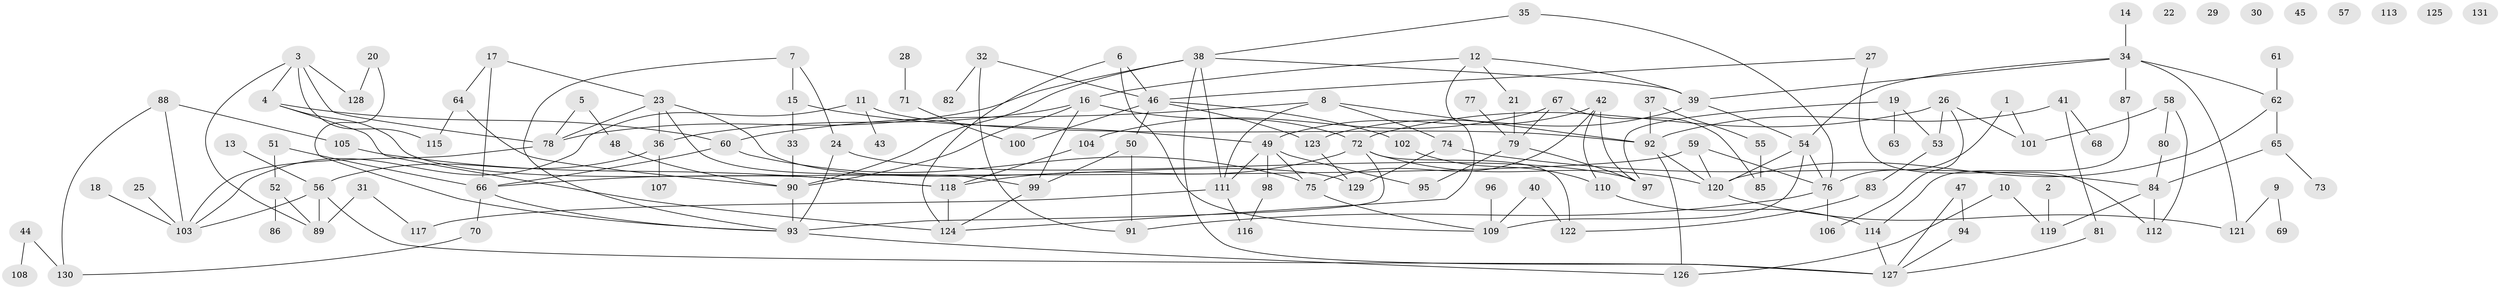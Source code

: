 // Generated by graph-tools (version 1.1) at 2025/49/03/09/25 03:49:14]
// undirected, 131 vertices, 188 edges
graph export_dot {
graph [start="1"]
  node [color=gray90,style=filled];
  1;
  2;
  3;
  4;
  5;
  6;
  7;
  8;
  9;
  10;
  11;
  12;
  13;
  14;
  15;
  16;
  17;
  18;
  19;
  20;
  21;
  22;
  23;
  24;
  25;
  26;
  27;
  28;
  29;
  30;
  31;
  32;
  33;
  34;
  35;
  36;
  37;
  38;
  39;
  40;
  41;
  42;
  43;
  44;
  45;
  46;
  47;
  48;
  49;
  50;
  51;
  52;
  53;
  54;
  55;
  56;
  57;
  58;
  59;
  60;
  61;
  62;
  63;
  64;
  65;
  66;
  67;
  68;
  69;
  70;
  71;
  72;
  73;
  74;
  75;
  76;
  77;
  78;
  79;
  80;
  81;
  82;
  83;
  84;
  85;
  86;
  87;
  88;
  89;
  90;
  91;
  92;
  93;
  94;
  95;
  96;
  97;
  98;
  99;
  100;
  101;
  102;
  103;
  104;
  105;
  106;
  107;
  108;
  109;
  110;
  111;
  112;
  113;
  114;
  115;
  116;
  117;
  118;
  119;
  120;
  121;
  122;
  123;
  124;
  125;
  126;
  127;
  128;
  129;
  130;
  131;
  1 -- 76;
  1 -- 101;
  2 -- 119;
  3 -- 4;
  3 -- 78;
  3 -- 89;
  3 -- 115;
  3 -- 128;
  4 -- 60;
  4 -- 118;
  4 -- 124;
  5 -- 48;
  5 -- 78;
  6 -- 46;
  6 -- 109;
  6 -- 124;
  7 -- 15;
  7 -- 24;
  7 -- 93;
  8 -- 60;
  8 -- 74;
  8 -- 92;
  8 -- 111;
  9 -- 69;
  9 -- 121;
  10 -- 119;
  10 -- 126;
  11 -- 43;
  11 -- 92;
  11 -- 103;
  12 -- 16;
  12 -- 21;
  12 -- 39;
  12 -- 124;
  13 -- 56;
  14 -- 34;
  15 -- 33;
  15 -- 49;
  16 -- 36;
  16 -- 72;
  16 -- 90;
  16 -- 99;
  17 -- 23;
  17 -- 64;
  17 -- 66;
  18 -- 103;
  19 -- 53;
  19 -- 63;
  19 -- 97;
  20 -- 93;
  20 -- 128;
  21 -- 79;
  23 -- 36;
  23 -- 78;
  23 -- 99;
  23 -- 129;
  24 -- 93;
  24 -- 97;
  25 -- 103;
  26 -- 53;
  26 -- 72;
  26 -- 101;
  26 -- 106;
  27 -- 46;
  27 -- 112;
  28 -- 71;
  31 -- 89;
  31 -- 117;
  32 -- 46;
  32 -- 82;
  32 -- 91;
  33 -- 90;
  34 -- 39;
  34 -- 54;
  34 -- 62;
  34 -- 87;
  34 -- 121;
  35 -- 38;
  35 -- 76;
  36 -- 56;
  36 -- 107;
  37 -- 55;
  37 -- 92;
  38 -- 39;
  38 -- 78;
  38 -- 90;
  38 -- 111;
  38 -- 127;
  39 -- 54;
  39 -- 123;
  40 -- 109;
  40 -- 122;
  41 -- 68;
  41 -- 81;
  41 -- 92;
  42 -- 49;
  42 -- 75;
  42 -- 97;
  42 -- 110;
  44 -- 108;
  44 -- 130;
  46 -- 50;
  46 -- 100;
  46 -- 102;
  46 -- 123;
  47 -- 94;
  47 -- 127;
  48 -- 90;
  49 -- 75;
  49 -- 95;
  49 -- 98;
  49 -- 111;
  50 -- 91;
  50 -- 99;
  51 -- 52;
  51 -- 66;
  52 -- 86;
  52 -- 89;
  53 -- 83;
  54 -- 76;
  54 -- 109;
  54 -- 120;
  55 -- 85;
  56 -- 89;
  56 -- 103;
  56 -- 127;
  58 -- 80;
  58 -- 101;
  58 -- 112;
  59 -- 66;
  59 -- 76;
  59 -- 120;
  60 -- 66;
  60 -- 75;
  61 -- 62;
  62 -- 65;
  62 -- 120;
  64 -- 90;
  64 -- 115;
  65 -- 73;
  65 -- 84;
  66 -- 70;
  66 -- 93;
  67 -- 79;
  67 -- 85;
  67 -- 104;
  70 -- 130;
  71 -- 100;
  72 -- 93;
  72 -- 118;
  72 -- 120;
  72 -- 122;
  74 -- 84;
  74 -- 129;
  75 -- 109;
  76 -- 91;
  76 -- 106;
  77 -- 79;
  78 -- 103;
  79 -- 95;
  79 -- 97;
  80 -- 84;
  81 -- 127;
  83 -- 122;
  84 -- 112;
  84 -- 119;
  87 -- 114;
  88 -- 103;
  88 -- 105;
  88 -- 130;
  90 -- 93;
  92 -- 120;
  92 -- 126;
  93 -- 126;
  94 -- 127;
  96 -- 109;
  98 -- 116;
  99 -- 124;
  102 -- 110;
  104 -- 118;
  105 -- 118;
  110 -- 114;
  111 -- 116;
  111 -- 117;
  114 -- 127;
  118 -- 124;
  120 -- 121;
  123 -- 129;
}
